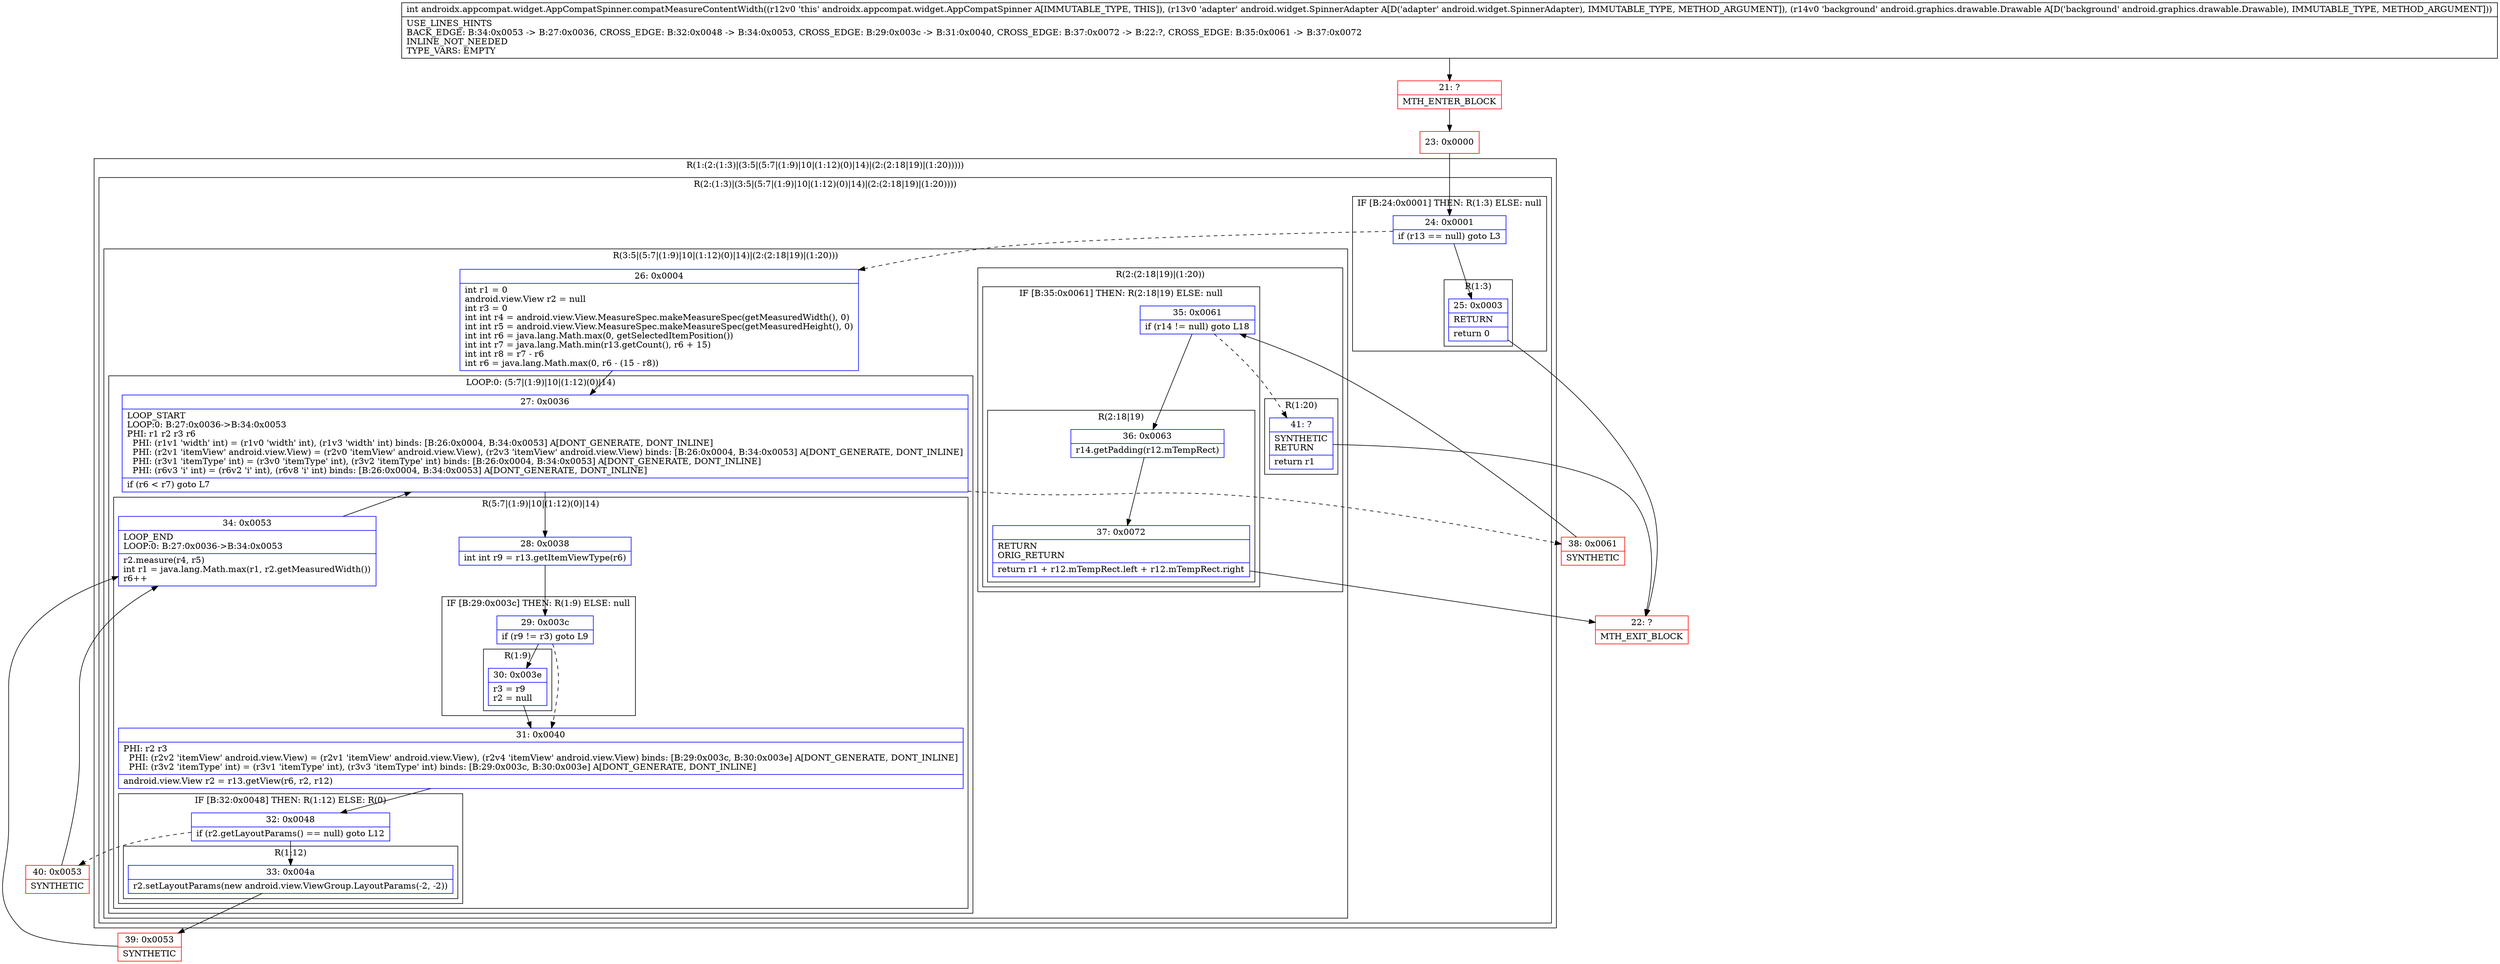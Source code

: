 digraph "CFG forandroidx.appcompat.widget.AppCompatSpinner.compatMeasureContentWidth(Landroid\/widget\/SpinnerAdapter;Landroid\/graphics\/drawable\/Drawable;)I" {
subgraph cluster_Region_1537129991 {
label = "R(1:(2:(1:3)|(3:5|(5:7|(1:9)|10|(1:12)(0)|14)|(2:(2:18|19)|(1:20)))))";
node [shape=record,color=blue];
subgraph cluster_Region_339931973 {
label = "R(2:(1:3)|(3:5|(5:7|(1:9)|10|(1:12)(0)|14)|(2:(2:18|19)|(1:20))))";
node [shape=record,color=blue];
subgraph cluster_IfRegion_2119628535 {
label = "IF [B:24:0x0001] THEN: R(1:3) ELSE: null";
node [shape=record,color=blue];
Node_24 [shape=record,label="{24\:\ 0x0001|if (r13 == null) goto L3\l}"];
subgraph cluster_Region_1818219153 {
label = "R(1:3)";
node [shape=record,color=blue];
Node_25 [shape=record,label="{25\:\ 0x0003|RETURN\l|return 0\l}"];
}
}
subgraph cluster_Region_1620529904 {
label = "R(3:5|(5:7|(1:9)|10|(1:12)(0)|14)|(2:(2:18|19)|(1:20)))";
node [shape=record,color=blue];
Node_26 [shape=record,label="{26\:\ 0x0004|int r1 = 0\landroid.view.View r2 = null\lint r3 = 0\lint int r4 = android.view.View.MeasureSpec.makeMeasureSpec(getMeasuredWidth(), 0)\lint int r5 = android.view.View.MeasureSpec.makeMeasureSpec(getMeasuredHeight(), 0)\lint int r6 = java.lang.Math.max(0, getSelectedItemPosition())\lint int r7 = java.lang.Math.min(r13.getCount(), r6 + 15)\lint int r8 = r7 \- r6\lint r6 = java.lang.Math.max(0, r6 \- (15 \- r8))\l}"];
subgraph cluster_LoopRegion_798383815 {
label = "LOOP:0: (5:7|(1:9)|10|(1:12)(0)|14)";
node [shape=record,color=blue];
Node_27 [shape=record,label="{27\:\ 0x0036|LOOP_START\lLOOP:0: B:27:0x0036\-\>B:34:0x0053\lPHI: r1 r2 r3 r6 \l  PHI: (r1v1 'width' int) = (r1v0 'width' int), (r1v3 'width' int) binds: [B:26:0x0004, B:34:0x0053] A[DONT_GENERATE, DONT_INLINE]\l  PHI: (r2v1 'itemView' android.view.View) = (r2v0 'itemView' android.view.View), (r2v3 'itemView' android.view.View) binds: [B:26:0x0004, B:34:0x0053] A[DONT_GENERATE, DONT_INLINE]\l  PHI: (r3v1 'itemType' int) = (r3v0 'itemType' int), (r3v2 'itemType' int) binds: [B:26:0x0004, B:34:0x0053] A[DONT_GENERATE, DONT_INLINE]\l  PHI: (r6v3 'i' int) = (r6v2 'i' int), (r6v8 'i' int) binds: [B:26:0x0004, B:34:0x0053] A[DONT_GENERATE, DONT_INLINE]\l|if (r6 \< r7) goto L7\l}"];
subgraph cluster_Region_1630654890 {
label = "R(5:7|(1:9)|10|(1:12)(0)|14)";
node [shape=record,color=blue];
Node_28 [shape=record,label="{28\:\ 0x0038|int int r9 = r13.getItemViewType(r6)\l}"];
subgraph cluster_IfRegion_407112908 {
label = "IF [B:29:0x003c] THEN: R(1:9) ELSE: null";
node [shape=record,color=blue];
Node_29 [shape=record,label="{29\:\ 0x003c|if (r9 != r3) goto L9\l}"];
subgraph cluster_Region_394533927 {
label = "R(1:9)";
node [shape=record,color=blue];
Node_30 [shape=record,label="{30\:\ 0x003e|r3 = r9\lr2 = null\l}"];
}
}
Node_31 [shape=record,label="{31\:\ 0x0040|PHI: r2 r3 \l  PHI: (r2v2 'itemView' android.view.View) = (r2v1 'itemView' android.view.View), (r2v4 'itemView' android.view.View) binds: [B:29:0x003c, B:30:0x003e] A[DONT_GENERATE, DONT_INLINE]\l  PHI: (r3v2 'itemType' int) = (r3v1 'itemType' int), (r3v3 'itemType' int) binds: [B:29:0x003c, B:30:0x003e] A[DONT_GENERATE, DONT_INLINE]\l|android.view.View r2 = r13.getView(r6, r2, r12)\l}"];
subgraph cluster_IfRegion_2027369468 {
label = "IF [B:32:0x0048] THEN: R(1:12) ELSE: R(0)";
node [shape=record,color=blue];
Node_32 [shape=record,label="{32\:\ 0x0048|if (r2.getLayoutParams() == null) goto L12\l}"];
subgraph cluster_Region_597482662 {
label = "R(1:12)";
node [shape=record,color=blue];
Node_33 [shape=record,label="{33\:\ 0x004a|r2.setLayoutParams(new android.view.ViewGroup.LayoutParams(\-2, \-2))\l}"];
}
subgraph cluster_Region_1117730715 {
label = "R(0)";
node [shape=record,color=blue];
}
}
Node_34 [shape=record,label="{34\:\ 0x0053|LOOP_END\lLOOP:0: B:27:0x0036\-\>B:34:0x0053\l|r2.measure(r4, r5)\lint r1 = java.lang.Math.max(r1, r2.getMeasuredWidth())\lr6++\l}"];
}
}
subgraph cluster_Region_1094986838 {
label = "R(2:(2:18|19)|(1:20))";
node [shape=record,color=blue];
subgraph cluster_IfRegion_149724103 {
label = "IF [B:35:0x0061] THEN: R(2:18|19) ELSE: null";
node [shape=record,color=blue];
Node_35 [shape=record,label="{35\:\ 0x0061|if (r14 != null) goto L18\l}"];
subgraph cluster_Region_1888841904 {
label = "R(2:18|19)";
node [shape=record,color=blue];
Node_36 [shape=record,label="{36\:\ 0x0063|r14.getPadding(r12.mTempRect)\l}"];
Node_37 [shape=record,label="{37\:\ 0x0072|RETURN\lORIG_RETURN\l|return r1 + r12.mTempRect.left + r12.mTempRect.right\l}"];
}
}
subgraph cluster_Region_1298057134 {
label = "R(1:20)";
node [shape=record,color=blue];
Node_41 [shape=record,label="{41\:\ ?|SYNTHETIC\lRETURN\l|return r1\l}"];
}
}
}
}
}
Node_21 [shape=record,color=red,label="{21\:\ ?|MTH_ENTER_BLOCK\l}"];
Node_23 [shape=record,color=red,label="{23\:\ 0x0000}"];
Node_22 [shape=record,color=red,label="{22\:\ ?|MTH_EXIT_BLOCK\l}"];
Node_39 [shape=record,color=red,label="{39\:\ 0x0053|SYNTHETIC\l}"];
Node_40 [shape=record,color=red,label="{40\:\ 0x0053|SYNTHETIC\l}"];
Node_38 [shape=record,color=red,label="{38\:\ 0x0061|SYNTHETIC\l}"];
MethodNode[shape=record,label="{int androidx.appcompat.widget.AppCompatSpinner.compatMeasureContentWidth((r12v0 'this' androidx.appcompat.widget.AppCompatSpinner A[IMMUTABLE_TYPE, THIS]), (r13v0 'adapter' android.widget.SpinnerAdapter A[D('adapter' android.widget.SpinnerAdapter), IMMUTABLE_TYPE, METHOD_ARGUMENT]), (r14v0 'background' android.graphics.drawable.Drawable A[D('background' android.graphics.drawable.Drawable), IMMUTABLE_TYPE, METHOD_ARGUMENT]))  | USE_LINES_HINTS\lBACK_EDGE: B:34:0x0053 \-\> B:27:0x0036, CROSS_EDGE: B:32:0x0048 \-\> B:34:0x0053, CROSS_EDGE: B:29:0x003c \-\> B:31:0x0040, CROSS_EDGE: B:37:0x0072 \-\> B:22:?, CROSS_EDGE: B:35:0x0061 \-\> B:37:0x0072\lINLINE_NOT_NEEDED\lTYPE_VARS: EMPTY\l}"];
MethodNode -> Node_21;Node_24 -> Node_25;
Node_24 -> Node_26[style=dashed];
Node_25 -> Node_22;
Node_26 -> Node_27;
Node_27 -> Node_28;
Node_27 -> Node_38[style=dashed];
Node_28 -> Node_29;
Node_29 -> Node_30;
Node_29 -> Node_31[style=dashed];
Node_30 -> Node_31;
Node_31 -> Node_32;
Node_32 -> Node_33;
Node_32 -> Node_40[style=dashed];
Node_33 -> Node_39;
Node_34 -> Node_27;
Node_35 -> Node_36;
Node_35 -> Node_41[style=dashed];
Node_36 -> Node_37;
Node_37 -> Node_22;
Node_41 -> Node_22;
Node_21 -> Node_23;
Node_23 -> Node_24;
Node_39 -> Node_34;
Node_40 -> Node_34;
Node_38 -> Node_35;
}

